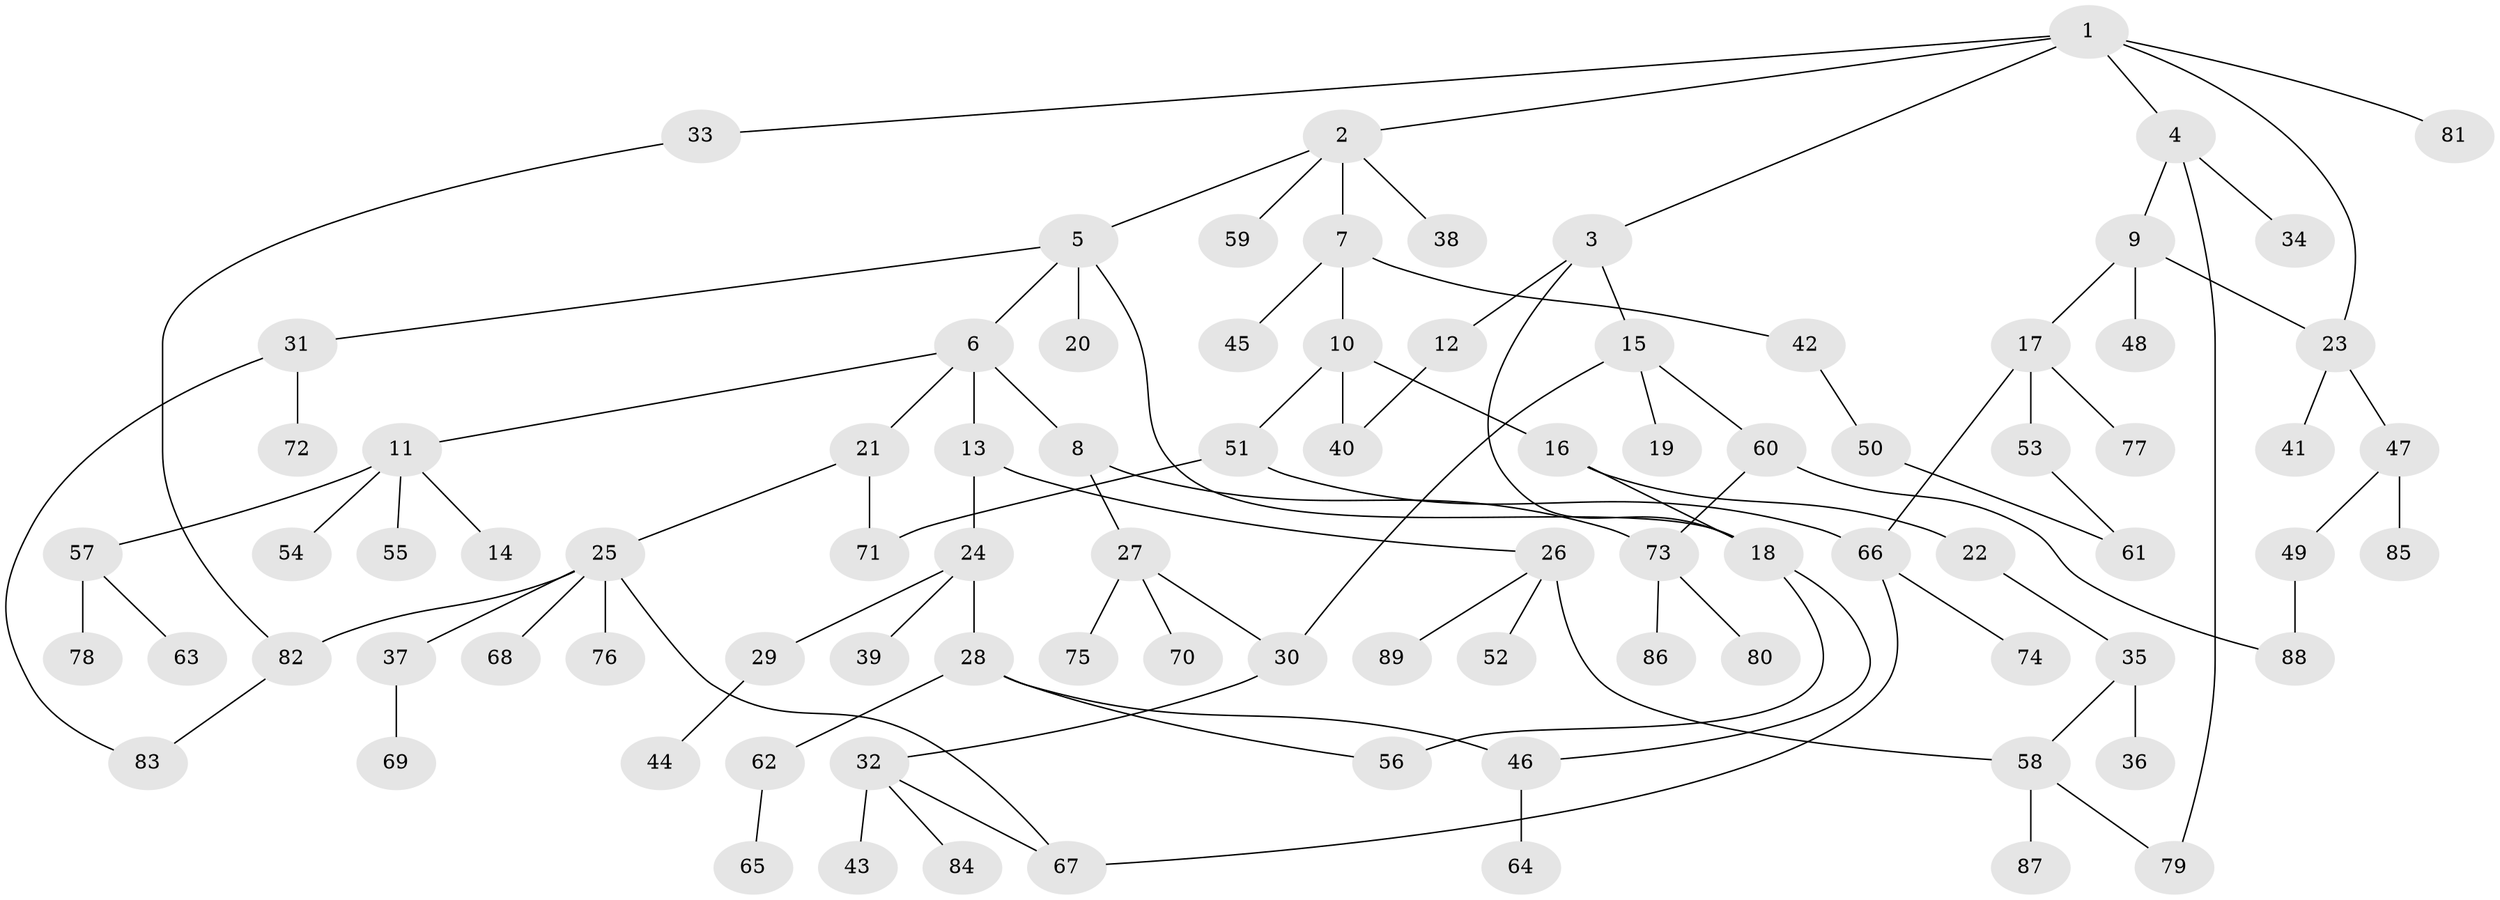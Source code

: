 // coarse degree distribution, {6: 0.03225806451612903, 5: 0.04838709677419355, 4: 0.14516129032258066, 10: 0.016129032258064516, 3: 0.22580645161290322, 2: 0.16129032258064516, 1: 0.3709677419354839}
// Generated by graph-tools (version 1.1) at 2025/17/03/04/25 18:17:02]
// undirected, 89 vertices, 106 edges
graph export_dot {
graph [start="1"]
  node [color=gray90,style=filled];
  1;
  2;
  3;
  4;
  5;
  6;
  7;
  8;
  9;
  10;
  11;
  12;
  13;
  14;
  15;
  16;
  17;
  18;
  19;
  20;
  21;
  22;
  23;
  24;
  25;
  26;
  27;
  28;
  29;
  30;
  31;
  32;
  33;
  34;
  35;
  36;
  37;
  38;
  39;
  40;
  41;
  42;
  43;
  44;
  45;
  46;
  47;
  48;
  49;
  50;
  51;
  52;
  53;
  54;
  55;
  56;
  57;
  58;
  59;
  60;
  61;
  62;
  63;
  64;
  65;
  66;
  67;
  68;
  69;
  70;
  71;
  72;
  73;
  74;
  75;
  76;
  77;
  78;
  79;
  80;
  81;
  82;
  83;
  84;
  85;
  86;
  87;
  88;
  89;
  1 -- 2;
  1 -- 3;
  1 -- 4;
  1 -- 33;
  1 -- 81;
  1 -- 23;
  2 -- 5;
  2 -- 7;
  2 -- 38;
  2 -- 59;
  3 -- 12;
  3 -- 15;
  3 -- 18;
  4 -- 9;
  4 -- 34;
  4 -- 79;
  5 -- 6;
  5 -- 20;
  5 -- 31;
  5 -- 18;
  6 -- 8;
  6 -- 11;
  6 -- 13;
  6 -- 21;
  7 -- 10;
  7 -- 42;
  7 -- 45;
  8 -- 27;
  8 -- 73;
  9 -- 17;
  9 -- 23;
  9 -- 48;
  10 -- 16;
  10 -- 40;
  10 -- 51;
  11 -- 14;
  11 -- 54;
  11 -- 55;
  11 -- 57;
  12 -- 40;
  13 -- 24;
  13 -- 26;
  15 -- 19;
  15 -- 60;
  15 -- 30;
  16 -- 22;
  16 -- 18;
  17 -- 53;
  17 -- 66;
  17 -- 77;
  18 -- 46;
  18 -- 56;
  21 -- 25;
  21 -- 71;
  22 -- 35;
  23 -- 41;
  23 -- 47;
  24 -- 28;
  24 -- 29;
  24 -- 39;
  25 -- 37;
  25 -- 68;
  25 -- 76;
  25 -- 82;
  25 -- 67;
  26 -- 52;
  26 -- 89;
  26 -- 58;
  27 -- 30;
  27 -- 70;
  27 -- 75;
  28 -- 62;
  28 -- 46;
  28 -- 56;
  29 -- 44;
  30 -- 32;
  31 -- 72;
  31 -- 83;
  32 -- 43;
  32 -- 67;
  32 -- 84;
  33 -- 82;
  35 -- 36;
  35 -- 58;
  37 -- 69;
  42 -- 50;
  46 -- 64;
  47 -- 49;
  47 -- 85;
  49 -- 88;
  50 -- 61;
  51 -- 71;
  51 -- 66;
  53 -- 61;
  57 -- 63;
  57 -- 78;
  58 -- 87;
  58 -- 79;
  60 -- 88;
  60 -- 73;
  62 -- 65;
  66 -- 74;
  66 -- 67;
  73 -- 80;
  73 -- 86;
  82 -- 83;
}
